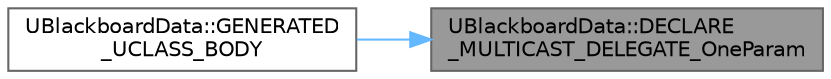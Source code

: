 digraph "UBlackboardData::DECLARE_MULTICAST_DELEGATE_OneParam"
{
 // INTERACTIVE_SVG=YES
 // LATEX_PDF_SIZE
  bgcolor="transparent";
  edge [fontname=Helvetica,fontsize=10,labelfontname=Helvetica,labelfontsize=10];
  node [fontname=Helvetica,fontsize=10,shape=box,height=0.2,width=0.4];
  rankdir="RL";
  Node1 [id="Node000001",label="UBlackboardData::DECLARE\l_MULTICAST_DELEGATE_OneParam",height=0.2,width=0.4,color="gray40", fillcolor="grey60", style="filled", fontcolor="black",tooltip="A delegate called on PostEditChangeProperty."];
  Node1 -> Node2 [id="edge1_Node000001_Node000002",dir="back",color="steelblue1",style="solid",tooltip=" "];
  Node2 [id="Node000002",label="UBlackboardData::GENERATED\l_UCLASS_BODY",height=0.2,width=0.4,color="grey40", fillcolor="white", style="filled",URL="$d1/d2f/classUBlackboardData.html#a85583884f4885092b3a88d1b0cbc4c13",tooltip=" "];
}
